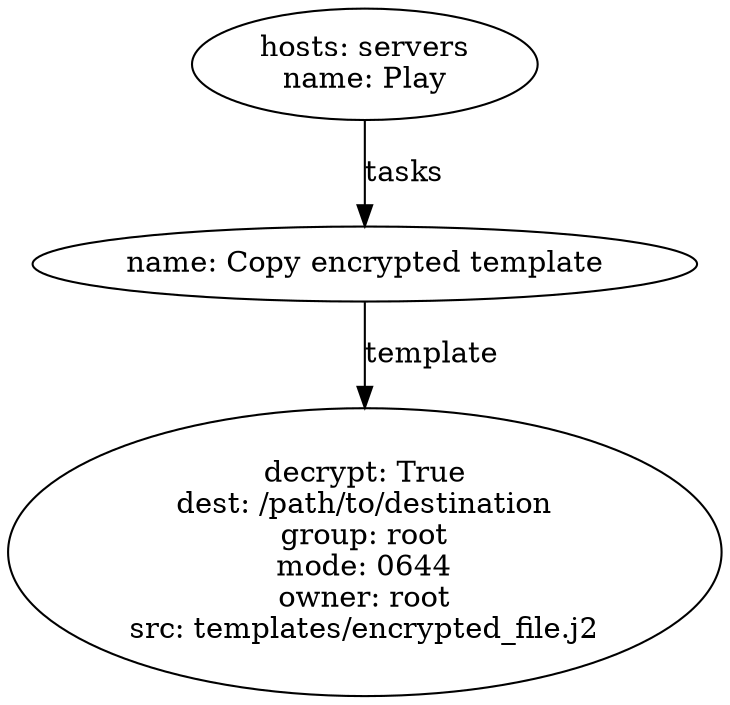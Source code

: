 digraph graphname {
2142 [label="decrypt: True\ndest: /path/to/destination\ngroup: root\nmode: 0644\nowner: root\nsrc: templates/encrypted_file.j2\n"];
2141 [label="name: Copy encrypted template\n"];
2141 -> 2142 [label="template"];
2140 [label="hosts: servers\nname: Play\n"];
2140 -> 2141 [label="tasks"];
}
